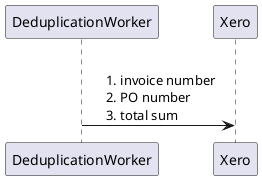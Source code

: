 @startuml

DeduplicationWorker -> Xero: \n \
    1. invoice number \n \
    2. PO number \n \
    3. total sum

@enduml